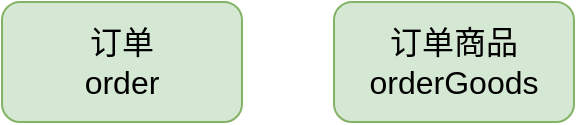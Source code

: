<mxfile version="27.1.4">
  <diagram name="第 1 页" id="HU3Xkn8i3nWL2X2Ng1Lm">
    <mxGraphModel dx="1426" dy="751" grid="1" gridSize="10" guides="1" tooltips="1" connect="1" arrows="1" fold="1" page="1" pageScale="1" pageWidth="827" pageHeight="1169" math="0" shadow="0">
      <root>
        <mxCell id="0" />
        <mxCell id="1" parent="0" />
        <mxCell id="H47D5Yxh5Q_icbuJ3dno-1" value="&lt;font style=&quot;font-size: 16px;&quot;&gt;订单&lt;/font&gt;&lt;div&gt;&lt;font style=&quot;font-size: 16px;&quot;&gt;order&lt;/font&gt;&lt;/div&gt;" style="rounded=1;whiteSpace=wrap;html=1;fillColor=#d5e8d4;strokeColor=#82b366;" vertex="1" parent="1">
          <mxGeometry x="354" y="280" width="120" height="60" as="geometry" />
        </mxCell>
        <mxCell id="H47D5Yxh5Q_icbuJ3dno-2" value="&lt;font style=&quot;font-size: 16px;&quot;&gt;订单商品&lt;/font&gt;&lt;div&gt;&lt;font style=&quot;font-size: 16px;&quot;&gt;orderGoods&lt;/font&gt;&lt;/div&gt;" style="rounded=1;whiteSpace=wrap;html=1;fillColor=#d5e8d4;strokeColor=#82b366;" vertex="1" parent="1">
          <mxGeometry x="520" y="280" width="120" height="60" as="geometry" />
        </mxCell>
      </root>
    </mxGraphModel>
  </diagram>
</mxfile>
